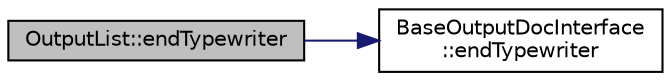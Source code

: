 digraph "OutputList::endTypewriter"
{
 // LATEX_PDF_SIZE
  edge [fontname="Helvetica",fontsize="10",labelfontname="Helvetica",labelfontsize="10"];
  node [fontname="Helvetica",fontsize="10",shape=record];
  rankdir="LR";
  Node1 [label="OutputList::endTypewriter",height=0.2,width=0.4,color="black", fillcolor="grey75", style="filled", fontcolor="black",tooltip=" "];
  Node1 -> Node2 [color="midnightblue",fontsize="10",style="solid",fontname="Helvetica"];
  Node2 [label="BaseOutputDocInterface\l::endTypewriter",height=0.2,width=0.4,color="black", fillcolor="white", style="filled",URL="$classBaseOutputDocInterface.html#a9e987baf8aed76f0e5e6676b3238d2c8",tooltip=" "];
}
